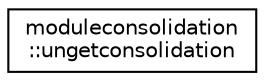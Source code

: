 digraph "Graphical Class Hierarchy"
{
 // LATEX_PDF_SIZE
  edge [fontname="Helvetica",fontsize="10",labelfontname="Helvetica",labelfontsize="10"];
  node [fontname="Helvetica",fontsize="10",shape=record];
  rankdir="LR";
  Node0 [label="moduleconsolidation\l::ungetconsolidation",height=0.2,width=0.4,color="black", fillcolor="white", style="filled",URL="$interfacemoduleconsolidation_1_1ungetconsolidation.html",tooltip=" "];
}
